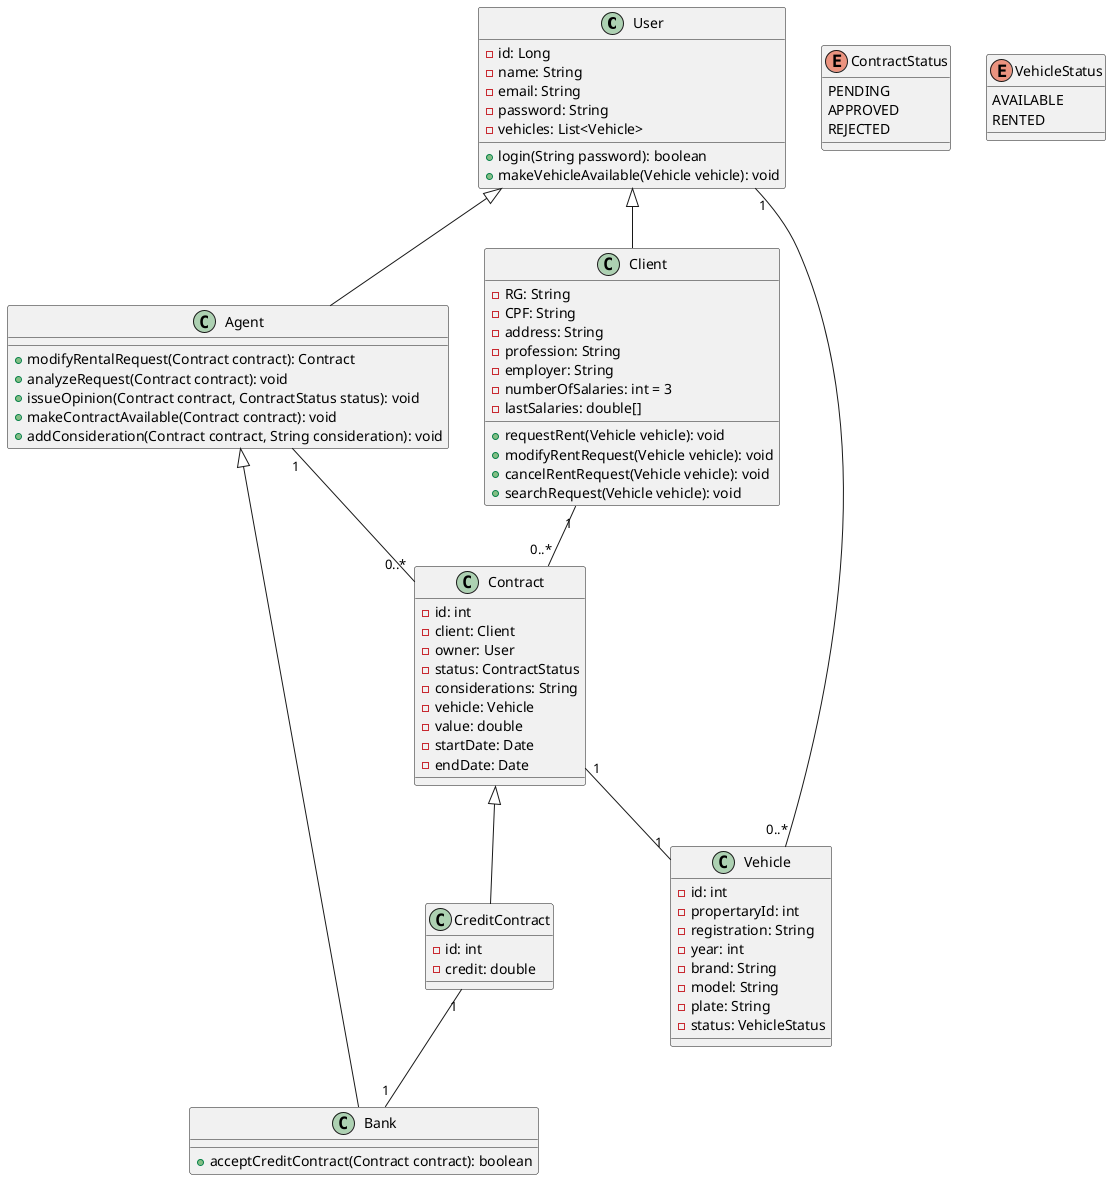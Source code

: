 @startuml

class User {
    -id: Long
    -name: String
    -email: String
    -password: String
    -vehicles: List<Vehicle>
    +login(String password): boolean
    +makeVehicleAvailable(Vehicle vehicle): void
}

class Client {
    -RG: String
    -CPF: String
    -address: String
    -profession: String
    -employer: String
    -numberOfSalaries: int = 3
    -lastSalaries: double[]
    +requestRent(Vehicle vehicle): void
    +modifyRentRequest(Vehicle vehicle): void
    +cancelRentRequest(Vehicle vehicle): void
    +searchRequest(Vehicle vehicle): void
}


class Agent {
    +modifyRentalRequest(Contract contract): Contract
    +analyzeRequest(Contract contract): void
    +issueOpinion(Contract contract, ContractStatus status): void
    +makeContractAvailable(Contract contract): void
    +addConsideration(Contract contract, String consideration): void
}

class Bank {
    +acceptCreditContract(Contract contract): boolean
}

class Contract {
    -id: int
    -client: Client
    -owner: User
    -status: ContractStatus
    -considerations: String
    -vehicle: Vehicle
    -value: double
    -startDate: Date
    -endDate: Date
}
 
class CreditContract {
    -id: int
    -credit: double
}

class Vehicle {
    -id: int
    -propertaryId: int
    -registration: String
    -year: int
    -brand: String
    -model: String
    -plate: String
    -status: VehicleStatus
}

enum ContractStatus {
    PENDING
    APPROVED
    REJECTED
}

enum VehicleStatus {
    AVAILABLE
    RENTED
}

User <|-- Agent
User <|-- Client
User "1" -- "0..*" Vehicle
Contract <|-- CreditContract
Client "1" -- "0..*" Contract
CreditContract "1" -- "1" Bank
Contract "1" -- "1" Vehicle
Agent <|-- Bank
Agent "1" -- "0..*" Contract
@enduml